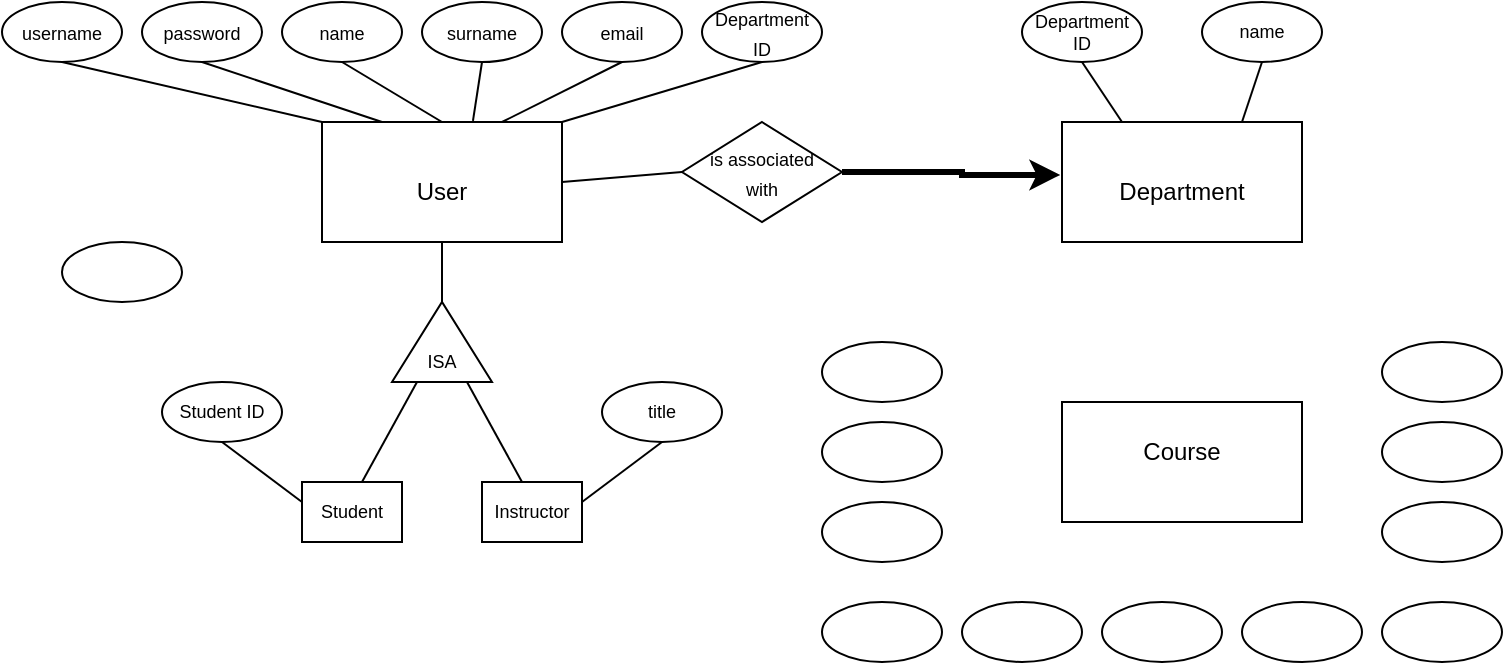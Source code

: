 <mxfile version="17.4.3" type="github"><diagram id="Lof_Wo-xlNR3MHUV8qx0" name="Page-1"><mxGraphModel dx="447" dy="230" grid="1" gridSize="10" guides="0" tooltips="1" connect="1" arrows="1" fold="1" page="1" pageScale="1" pageWidth="2000" pageHeight="3000" math="0" shadow="0"><root><object label="" id="0"><mxCell/></object><mxCell id="1" parent="0"/><mxCell id="NmvkQJJ4W1ErekPpUdU3-1" value="" style="rounded=0;whiteSpace=wrap;html=1;" vertex="1" parent="1"><mxGeometry x="260" y="70" width="120" height="60" as="geometry"/></mxCell><mxCell id="NmvkQJJ4W1ErekPpUdU3-2" value="" style="ellipse;whiteSpace=wrap;html=1;" vertex="1" parent="1"><mxGeometry x="100" y="10" width="60" height="30" as="geometry"/></mxCell><mxCell id="NmvkQJJ4W1ErekPpUdU3-3" value="" style="ellipse;whiteSpace=wrap;html=1;" vertex="1" parent="1"><mxGeometry x="170" y="10" width="60" height="30" as="geometry"/></mxCell><mxCell id="NmvkQJJ4W1ErekPpUdU3-4" value="" style="ellipse;whiteSpace=wrap;html=1;" vertex="1" parent="1"><mxGeometry x="310" y="10" width="60" height="30" as="geometry"/></mxCell><mxCell id="NmvkQJJ4W1ErekPpUdU3-5" value="" style="ellipse;whiteSpace=wrap;html=1;" vertex="1" parent="1"><mxGeometry x="380" y="10" width="60" height="30" as="geometry"/></mxCell><mxCell id="NmvkQJJ4W1ErekPpUdU3-6" value="&lt;font style=&quot;font-size: 9px&quot;&gt;username&lt;/font&gt;" style="text;html=1;strokeColor=none;fillColor=none;align=center;verticalAlign=middle;whiteSpace=wrap;rounded=0;" vertex="1" parent="1"><mxGeometry x="100" y="10" width="60" height="30" as="geometry"/></mxCell><mxCell id="NmvkQJJ4W1ErekPpUdU3-7" value="&lt;font style=&quot;font-size: 9px&quot;&gt;password&lt;/font&gt;" style="text;html=1;strokeColor=none;fillColor=none;align=center;verticalAlign=middle;whiteSpace=wrap;rounded=0;" vertex="1" parent="1"><mxGeometry x="170" y="10" width="60" height="30" as="geometry"/></mxCell><mxCell id="NmvkQJJ4W1ErekPpUdU3-10" value="&lt;font style=&quot;font-size: 9px&quot;&gt;email&lt;/font&gt;" style="text;html=1;strokeColor=none;fillColor=none;align=center;verticalAlign=middle;whiteSpace=wrap;rounded=0;" vertex="1" parent="1"><mxGeometry x="380" y="10" width="60" height="30" as="geometry"/></mxCell><mxCell id="NmvkQJJ4W1ErekPpUdU3-11" value="" style="ellipse;whiteSpace=wrap;html=1;" vertex="1" parent="1"><mxGeometry x="240" y="10" width="60" height="30" as="geometry"/></mxCell><mxCell id="NmvkQJJ4W1ErekPpUdU3-12" style="edgeStyle=orthogonalEdgeStyle;rounded=0;orthogonalLoop=1;jettySize=auto;html=1;exitX=0.5;exitY=1;exitDx=0;exitDy=0;" edge="1" parent="1" source="NmvkQJJ4W1ErekPpUdU3-11" target="NmvkQJJ4W1ErekPpUdU3-11"><mxGeometry relative="1" as="geometry"/></mxCell><mxCell id="NmvkQJJ4W1ErekPpUdU3-13" value="&lt;font style=&quot;font-size: 9px&quot;&gt;name&lt;/font&gt;" style="text;html=1;strokeColor=none;fillColor=none;align=center;verticalAlign=middle;whiteSpace=wrap;rounded=0;" vertex="1" parent="1"><mxGeometry x="240" y="10" width="60" height="30" as="geometry"/></mxCell><mxCell id="NmvkQJJ4W1ErekPpUdU3-14" value="&lt;font style=&quot;font-size: 9px&quot;&gt;surname&lt;/font&gt;" style="text;html=1;strokeColor=none;fillColor=none;align=center;verticalAlign=middle;whiteSpace=wrap;rounded=0;" vertex="1" parent="1"><mxGeometry x="310" y="10" width="60" height="30" as="geometry"/></mxCell><mxCell id="NmvkQJJ4W1ErekPpUdU3-21" value="" style="endArrow=none;html=1;rounded=0;exitX=0;exitY=0;exitDx=0;exitDy=0;entryX=0.5;entryY=1;entryDx=0;entryDy=0;" edge="1" parent="1" source="NmvkQJJ4W1ErekPpUdU3-1" target="NmvkQJJ4W1ErekPpUdU3-6"><mxGeometry width="50" height="50" relative="1" as="geometry"><mxPoint x="140" y="90" as="sourcePoint"/><mxPoint x="190" y="40" as="targetPoint"/></mxGeometry></mxCell><mxCell id="NmvkQJJ4W1ErekPpUdU3-22" value="" style="endArrow=none;html=1;rounded=0;exitX=0.25;exitY=0;exitDx=0;exitDy=0;entryX=0.5;entryY=1;entryDx=0;entryDy=0;" edge="1" parent="1" source="NmvkQJJ4W1ErekPpUdU3-1" target="NmvkQJJ4W1ErekPpUdU3-7"><mxGeometry width="50" height="50" relative="1" as="geometry"><mxPoint x="330" y="70" as="sourcePoint"/><mxPoint x="240" y="40" as="targetPoint"/></mxGeometry></mxCell><mxCell id="NmvkQJJ4W1ErekPpUdU3-23" value="" style="endArrow=none;html=1;rounded=0;exitX=0.5;exitY=0;exitDx=0;exitDy=0;entryX=0.5;entryY=1;entryDx=0;entryDy=0;" edge="1" parent="1" source="NmvkQJJ4W1ErekPpUdU3-1" target="NmvkQJJ4W1ErekPpUdU3-13"><mxGeometry width="50" height="50" relative="1" as="geometry"><mxPoint x="280" y="90" as="sourcePoint"/><mxPoint x="190" y="60" as="targetPoint"/></mxGeometry></mxCell><mxCell id="NmvkQJJ4W1ErekPpUdU3-24" value="" style="endArrow=none;html=1;rounded=0;exitX=0.629;exitY=-0.01;exitDx=0;exitDy=0;entryX=0.5;entryY=1;entryDx=0;entryDy=0;exitPerimeter=0;" edge="1" parent="1" source="NmvkQJJ4W1ErekPpUdU3-1" target="NmvkQJJ4W1ErekPpUdU3-14"><mxGeometry width="50" height="50" relative="1" as="geometry"><mxPoint x="290" y="100" as="sourcePoint"/><mxPoint x="200" y="70" as="targetPoint"/></mxGeometry></mxCell><mxCell id="NmvkQJJ4W1ErekPpUdU3-25" value="" style="endArrow=none;html=1;rounded=0;exitX=0.75;exitY=0;exitDx=0;exitDy=0;entryX=0.5;entryY=1;entryDx=0;entryDy=0;" edge="1" parent="1" source="NmvkQJJ4W1ErekPpUdU3-1" target="NmvkQJJ4W1ErekPpUdU3-10"><mxGeometry width="50" height="50" relative="1" as="geometry"><mxPoint x="300" y="110" as="sourcePoint"/><mxPoint x="210" y="80" as="targetPoint"/></mxGeometry></mxCell><mxCell id="NmvkQJJ4W1ErekPpUdU3-26" value="User" style="text;html=1;strokeColor=none;fillColor=none;align=center;verticalAlign=middle;whiteSpace=wrap;rounded=0;" vertex="1" parent="1"><mxGeometry x="290" y="90" width="60" height="30" as="geometry"/></mxCell><mxCell id="NmvkQJJ4W1ErekPpUdU3-28" value="" style="ellipse;whiteSpace=wrap;html=1;" vertex="1" parent="1"><mxGeometry x="450" y="10" width="60" height="30" as="geometry"/></mxCell><mxCell id="NmvkQJJ4W1ErekPpUdU3-30" value="&lt;font style=&quot;line-height: 0.9 ; font-size: 9px&quot;&gt;Department ID&lt;/font&gt;" style="text;html=1;strokeColor=none;fillColor=none;align=center;verticalAlign=middle;whiteSpace=wrap;rounded=0;" vertex="1" parent="1"><mxGeometry x="450" y="15" width="60" height="20" as="geometry"/></mxCell><mxCell id="NmvkQJJ4W1ErekPpUdU3-31" value="" style="endArrow=none;html=1;rounded=0;entryX=0.5;entryY=1;entryDx=0;entryDy=0;exitX=1;exitY=0;exitDx=0;exitDy=0;" edge="1" parent="1" source="NmvkQJJ4W1ErekPpUdU3-1" target="NmvkQJJ4W1ErekPpUdU3-28"><mxGeometry width="50" height="50" relative="1" as="geometry"><mxPoint x="360" y="80" as="sourcePoint"/><mxPoint x="420" y="50" as="targetPoint"/></mxGeometry></mxCell><mxCell id="NmvkQJJ4W1ErekPpUdU3-32" value="" style="triangle;whiteSpace=wrap;html=1;fontFamily=Helvetica;fontSize=9;strokeColor=default;rotation=-90;" vertex="1" parent="1"><mxGeometry x="300" y="155" width="40" height="50" as="geometry"/></mxCell><mxCell id="NmvkQJJ4W1ErekPpUdU3-33" value="ISA" style="text;html=1;strokeColor=none;fillColor=none;align=center;verticalAlign=middle;whiteSpace=wrap;rounded=0;fontFamily=Helvetica;fontSize=9;" vertex="1" parent="1"><mxGeometry x="290" y="175" width="60" height="30" as="geometry"/></mxCell><mxCell id="NmvkQJJ4W1ErekPpUdU3-34" value="" style="endArrow=none;html=1;rounded=0;fontFamily=Helvetica;fontSize=9;entryX=0.5;entryY=1;entryDx=0;entryDy=0;exitX=1;exitY=0.5;exitDx=0;exitDy=0;" edge="1" parent="1" source="NmvkQJJ4W1ErekPpUdU3-32" target="NmvkQJJ4W1ErekPpUdU3-1"><mxGeometry width="50" height="50" relative="1" as="geometry"><mxPoint x="310" y="250" as="sourcePoint"/><mxPoint x="360" y="200" as="targetPoint"/></mxGeometry></mxCell><mxCell id="NmvkQJJ4W1ErekPpUdU3-35" value="" style="endArrow=none;html=1;rounded=0;fontFamily=Helvetica;fontSize=9;entryX=0;entryY=0.75;entryDx=0;entryDy=0;" edge="1" parent="1" target="NmvkQJJ4W1ErekPpUdU3-32"><mxGeometry width="50" height="50" relative="1" as="geometry"><mxPoint x="360" y="250" as="sourcePoint"/><mxPoint x="330" y="140" as="targetPoint"/></mxGeometry></mxCell><mxCell id="NmvkQJJ4W1ErekPpUdU3-36" value="" style="endArrow=none;html=1;rounded=0;fontFamily=Helvetica;fontSize=9;entryX=0;entryY=0.25;entryDx=0;entryDy=0;" edge="1" parent="1" target="NmvkQJJ4W1ErekPpUdU3-32"><mxGeometry width="50" height="50" relative="1" as="geometry"><mxPoint x="280" y="250" as="sourcePoint"/><mxPoint x="342.5" y="210" as="targetPoint"/></mxGeometry></mxCell><mxCell id="NmvkQJJ4W1ErekPpUdU3-37" value="" style="rounded=0;whiteSpace=wrap;html=1;fontFamily=Helvetica;fontSize=9;strokeColor=default;" vertex="1" parent="1"><mxGeometry x="250" y="250" width="50" height="30" as="geometry"/></mxCell><mxCell id="NmvkQJJ4W1ErekPpUdU3-38" value="" style="rounded=0;whiteSpace=wrap;html=1;fontFamily=Helvetica;fontSize=9;strokeColor=default;" vertex="1" parent="1"><mxGeometry x="340" y="250" width="50" height="30" as="geometry"/></mxCell><mxCell id="NmvkQJJ4W1ErekPpUdU3-39" value="Student" style="text;html=1;strokeColor=none;fillColor=none;align=center;verticalAlign=middle;whiteSpace=wrap;rounded=0;fontFamily=Helvetica;fontSize=9;" vertex="1" parent="1"><mxGeometry x="245" y="250" width="60" height="30" as="geometry"/></mxCell><mxCell id="NmvkQJJ4W1ErekPpUdU3-40" value="Instructor" style="text;html=1;strokeColor=none;fillColor=none;align=center;verticalAlign=middle;whiteSpace=wrap;rounded=0;fontFamily=Helvetica;fontSize=9;" vertex="1" parent="1"><mxGeometry x="335" y="250" width="60" height="30" as="geometry"/></mxCell><mxCell id="NmvkQJJ4W1ErekPpUdU3-41" value="" style="ellipse;whiteSpace=wrap;html=1;" vertex="1" parent="1"><mxGeometry x="130" y="130" width="60" height="30" as="geometry"/></mxCell><mxCell id="NmvkQJJ4W1ErekPpUdU3-42" value="" style="ellipse;whiteSpace=wrap;html=1;" vertex="1" parent="1"><mxGeometry x="180" y="200" width="60" height="30" as="geometry"/></mxCell><mxCell id="NmvkQJJ4W1ErekPpUdU3-43" value="" style="ellipse;whiteSpace=wrap;html=1;" vertex="1" parent="1"><mxGeometry x="400" y="200" width="60" height="30" as="geometry"/></mxCell><mxCell id="NmvkQJJ4W1ErekPpUdU3-44" value="title" style="text;html=1;strokeColor=none;fillColor=none;align=center;verticalAlign=middle;whiteSpace=wrap;rounded=0;fontFamily=Helvetica;fontSize=9;" vertex="1" parent="1"><mxGeometry x="400" y="200" width="60" height="30" as="geometry"/></mxCell><mxCell id="NmvkQJJ4W1ErekPpUdU3-45" value="Student ID" style="text;html=1;strokeColor=none;fillColor=none;align=center;verticalAlign=middle;whiteSpace=wrap;rounded=0;fontFamily=Helvetica;fontSize=9;" vertex="1" parent="1"><mxGeometry x="180" y="200" width="60" height="30" as="geometry"/></mxCell><mxCell id="NmvkQJJ4W1ErekPpUdU3-46" value="" style="endArrow=none;html=1;rounded=0;fontFamily=Helvetica;fontSize=9;entryX=0.5;entryY=1;entryDx=0;entryDy=0;exitX=0.083;exitY=0.333;exitDx=0;exitDy=0;exitPerimeter=0;" edge="1" parent="1" source="NmvkQJJ4W1ErekPpUdU3-39" target="NmvkQJJ4W1ErekPpUdU3-45"><mxGeometry width="50" height="50" relative="1" as="geometry"><mxPoint x="290" y="260" as="sourcePoint"/><mxPoint x="317.5" y="210" as="targetPoint"/></mxGeometry></mxCell><mxCell id="NmvkQJJ4W1ErekPpUdU3-47" value="" style="endArrow=none;html=1;rounded=0;fontFamily=Helvetica;fontSize=9;entryX=0.5;entryY=1;entryDx=0;entryDy=0;exitX=0.917;exitY=0.333;exitDx=0;exitDy=0;exitPerimeter=0;" edge="1" parent="1" source="NmvkQJJ4W1ErekPpUdU3-40" target="NmvkQJJ4W1ErekPpUdU3-44"><mxGeometry width="50" height="50" relative="1" as="geometry"><mxPoint x="300" y="270" as="sourcePoint"/><mxPoint x="327.5" y="220" as="targetPoint"/></mxGeometry></mxCell><mxCell id="NmvkQJJ4W1ErekPpUdU3-69" style="edgeStyle=orthogonalEdgeStyle;rounded=0;orthogonalLoop=1;jettySize=auto;html=1;fontFamily=Helvetica;fontSize=12;strokeWidth=3;exitX=1;exitY=0.5;exitDx=0;exitDy=0;exitPerimeter=0;entryX=-0.007;entryY=0.441;entryDx=0;entryDy=0;entryPerimeter=0;" edge="1" parent="1" source="NmvkQJJ4W1ErekPpUdU3-70" target="NmvkQJJ4W1ErekPpUdU3-48"><mxGeometry relative="1" as="geometry"><mxPoint x="530" y="120" as="sourcePoint"/><mxPoint x="610" y="100" as="targetPoint"/><Array as="points"><mxPoint x="580" y="95"/><mxPoint x="580" y="97"/></Array></mxGeometry></mxCell><mxCell id="NmvkQJJ4W1ErekPpUdU3-48" value="" style="rounded=0;whiteSpace=wrap;html=1;" vertex="1" parent="1"><mxGeometry x="630" y="70" width="120" height="60" as="geometry"/></mxCell><mxCell id="NmvkQJJ4W1ErekPpUdU3-49" value="Department" style="text;html=1;strokeColor=none;fillColor=none;align=center;verticalAlign=middle;whiteSpace=wrap;rounded=0;" vertex="1" parent="1"><mxGeometry x="660" y="90" width="60" height="30" as="geometry"/></mxCell><mxCell id="NmvkQJJ4W1ErekPpUdU3-50" value="" style="ellipse;whiteSpace=wrap;html=1;" vertex="1" parent="1"><mxGeometry x="610" y="10" width="60" height="30" as="geometry"/></mxCell><mxCell id="NmvkQJJ4W1ErekPpUdU3-51" value="" style="ellipse;whiteSpace=wrap;html=1;" vertex="1" parent="1"><mxGeometry x="700" y="10" width="60" height="30" as="geometry"/></mxCell><mxCell id="NmvkQJJ4W1ErekPpUdU3-52" value="Department ID" style="text;html=1;strokeColor=none;fillColor=none;align=center;verticalAlign=middle;whiteSpace=wrap;rounded=0;fontFamily=Helvetica;fontSize=9;" vertex="1" parent="1"><mxGeometry x="610" y="10" width="60" height="30" as="geometry"/></mxCell><mxCell id="NmvkQJJ4W1ErekPpUdU3-53" value="name" style="text;html=1;strokeColor=none;fillColor=none;align=center;verticalAlign=middle;whiteSpace=wrap;rounded=0;fontFamily=Helvetica;fontSize=9;" vertex="1" parent="1"><mxGeometry x="700" y="10" width="60" height="30" as="geometry"/></mxCell><mxCell id="NmvkQJJ4W1ErekPpUdU3-54" value="" style="endArrow=none;html=1;rounded=0;fontFamily=Helvetica;fontSize=9;entryX=0.5;entryY=1;entryDx=0;entryDy=0;exitX=0.25;exitY=0;exitDx=0;exitDy=0;" edge="1" parent="1" source="NmvkQJJ4W1ErekPpUdU3-48" target="NmvkQJJ4W1ErekPpUdU3-52"><mxGeometry width="50" height="50" relative="1" as="geometry"><mxPoint x="610" y="90" as="sourcePoint"/><mxPoint x="660" y="40" as="targetPoint"/></mxGeometry></mxCell><mxCell id="NmvkQJJ4W1ErekPpUdU3-55" value="" style="endArrow=none;html=1;rounded=0;fontFamily=Helvetica;fontSize=9;entryX=0.5;entryY=1;entryDx=0;entryDy=0;exitX=0.75;exitY=0;exitDx=0;exitDy=0;" edge="1" parent="1" source="NmvkQJJ4W1ErekPpUdU3-48" target="NmvkQJJ4W1ErekPpUdU3-53"><mxGeometry width="50" height="50" relative="1" as="geometry"><mxPoint x="670" y="80" as="sourcePoint"/><mxPoint x="650" y="50" as="targetPoint"/></mxGeometry></mxCell><mxCell id="NmvkQJJ4W1ErekPpUdU3-56" value="" style="rounded=0;whiteSpace=wrap;html=1;" vertex="1" parent="1"><mxGeometry x="630" y="210" width="120" height="60" as="geometry"/></mxCell><mxCell id="NmvkQJJ4W1ErekPpUdU3-57" value="&lt;font style=&quot;font-size: 12px&quot;&gt;Course&lt;/font&gt;" style="text;html=1;strokeColor=none;fillColor=none;align=center;verticalAlign=middle;whiteSpace=wrap;rounded=0;fontFamily=Helvetica;fontSize=9;" vertex="1" parent="1"><mxGeometry x="660" y="220" width="60" height="30" as="geometry"/></mxCell><mxCell id="NmvkQJJ4W1ErekPpUdU3-58" value="" style="ellipse;whiteSpace=wrap;html=1;" vertex="1" parent="1"><mxGeometry x="790" y="180" width="60" height="30" as="geometry"/></mxCell><mxCell id="NmvkQJJ4W1ErekPpUdU3-59" value="" style="ellipse;whiteSpace=wrap;html=1;" vertex="1" parent="1"><mxGeometry x="790" y="220" width="60" height="30" as="geometry"/></mxCell><mxCell id="NmvkQJJ4W1ErekPpUdU3-60" value="" style="ellipse;whiteSpace=wrap;html=1;" vertex="1" parent="1"><mxGeometry x="510" y="260" width="60" height="30" as="geometry"/></mxCell><mxCell id="NmvkQJJ4W1ErekPpUdU3-61" value="" style="ellipse;whiteSpace=wrap;html=1;" vertex="1" parent="1"><mxGeometry x="790" y="260" width="60" height="30" as="geometry"/></mxCell><mxCell id="NmvkQJJ4W1ErekPpUdU3-62" value="" style="ellipse;whiteSpace=wrap;html=1;" vertex="1" parent="1"><mxGeometry x="790" y="310" width="60" height="30" as="geometry"/></mxCell><mxCell id="NmvkQJJ4W1ErekPpUdU3-63" value="" style="ellipse;whiteSpace=wrap;html=1;" vertex="1" parent="1"><mxGeometry x="720" y="310" width="60" height="30" as="geometry"/></mxCell><mxCell id="NmvkQJJ4W1ErekPpUdU3-64" value="" style="ellipse;whiteSpace=wrap;html=1;" vertex="1" parent="1"><mxGeometry x="650" y="310" width="60" height="30" as="geometry"/></mxCell><mxCell id="NmvkQJJ4W1ErekPpUdU3-65" value="" style="ellipse;whiteSpace=wrap;html=1;" vertex="1" parent="1"><mxGeometry x="580" y="310" width="60" height="30" as="geometry"/></mxCell><mxCell id="NmvkQJJ4W1ErekPpUdU3-66" value="" style="ellipse;whiteSpace=wrap;html=1;" vertex="1" parent="1"><mxGeometry x="510" y="310" width="60" height="30" as="geometry"/></mxCell><mxCell id="NmvkQJJ4W1ErekPpUdU3-67" value="" style="ellipse;whiteSpace=wrap;html=1;" vertex="1" parent="1"><mxGeometry x="510" y="220" width="60" height="30" as="geometry"/></mxCell><mxCell id="NmvkQJJ4W1ErekPpUdU3-68" value="" style="ellipse;whiteSpace=wrap;html=1;" vertex="1" parent="1"><mxGeometry x="510" y="180" width="60" height="30" as="geometry"/></mxCell><mxCell id="NmvkQJJ4W1ErekPpUdU3-70" value="" style="rhombus;whiteSpace=wrap;html=1;fontFamily=Helvetica;fontSize=12;strokeColor=default;" vertex="1" parent="1"><mxGeometry x="440" y="70" width="80" height="50" as="geometry"/></mxCell><mxCell id="NmvkQJJ4W1ErekPpUdU3-71" value="&lt;font style=&quot;font-size: 9px&quot;&gt;is associated with&lt;/font&gt;" style="text;html=1;strokeColor=none;fillColor=none;align=center;verticalAlign=middle;whiteSpace=wrap;rounded=0;fontFamily=Helvetica;fontSize=12;" vertex="1" parent="1"><mxGeometry x="450" y="80" width="60" height="30" as="geometry"/></mxCell><mxCell id="NmvkQJJ4W1ErekPpUdU3-73" value="" style="endArrow=none;html=1;rounded=0;fontFamily=Helvetica;fontSize=9;strokeWidth=1;exitX=0;exitY=0.5;exitDx=0;exitDy=0;entryX=1;entryY=0.5;entryDx=0;entryDy=0;" edge="1" parent="1" source="NmvkQJJ4W1ErekPpUdU3-70" target="NmvkQJJ4W1ErekPpUdU3-1"><mxGeometry width="50" height="50" relative="1" as="geometry"><mxPoint x="450" y="110" as="sourcePoint"/><mxPoint x="360" y="120" as="targetPoint"/></mxGeometry></mxCell></root></mxGraphModel></diagram></mxfile>